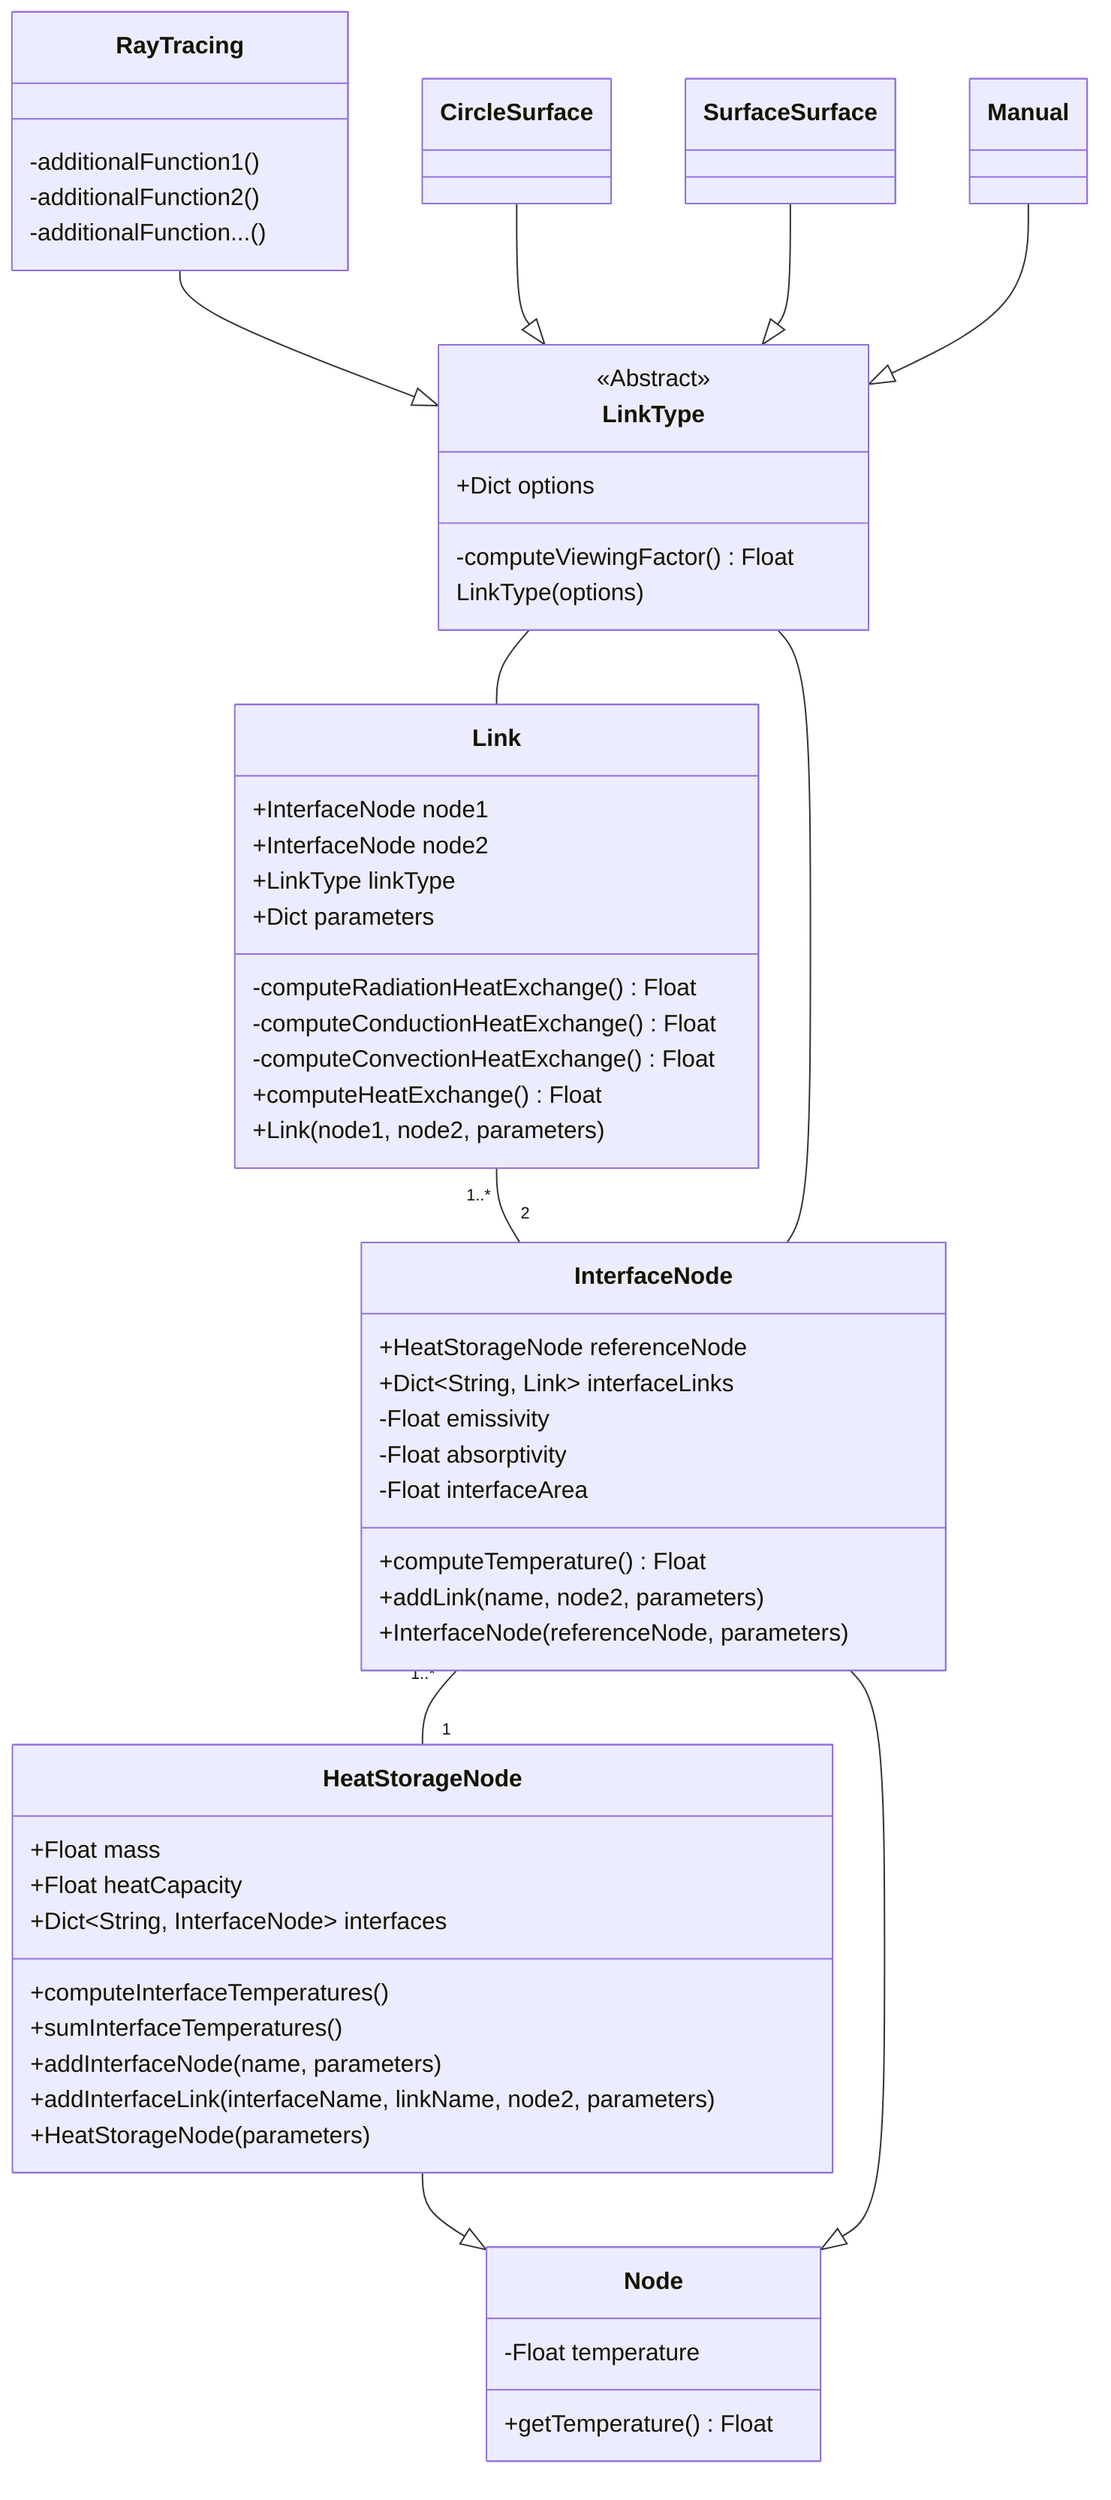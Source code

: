classDiagram


class Node {
    -Float temperature
    +getTemperature() Float
}

class HeatStorageNode {
    +Float mass
    +Float heatCapacity
    +Dict~String, InterfaceNode~ interfaces
    +computeInterfaceTemperatures()
    +sumInterfaceTemperatures()
    +addInterfaceNode(name, parameters)
    +addInterfaceLink(interfaceName, linkName, node2, parameters)
    +HeatStorageNode(parameters)
}

class InterfaceNode {
    +HeatStorageNode referenceNode
    +Dict~String, Link~ interfaceLinks
    -Float emissivity
    -Float absorptivity
    -Float interfaceArea
    +computeTemperature() Float
    +addLink(name, node2, parameters)
    +InterfaceNode(referenceNode, parameters)
}

class Link {
    +InterfaceNode node1
    +InterfaceNode node2
    +LinkType linkType
    +Dict parameters
    -computeRadiationHeatExchange() Float
    -computeConductionHeatExchange() Float
    -computeConvectionHeatExchange() Float
    +computeHeatExchange() Float
    +Link(node1, node2, parameters)
}


class LinkType {
    <<Abstract>>
    +Dict options
    -computeViewingFactor() Float
    LinkType(options)
}

class RayTracing {
    -additionalFunction1()
    -additionalFunction2()
    -additionalFunction...()
}


HeatStorageNode --|> Node
InterfaceNode --|> Node

RayTracing --|> LinkType
CircleSurface --|> LinkType
SurfaceSurface --|> LinkType
Manual --|> LinkType

Link "1..*" -- "2" InterfaceNode

InterfaceNode "1..*" -- "1" HeatStorageNode

LinkType -- Link
LinkType -- InterfaceNode